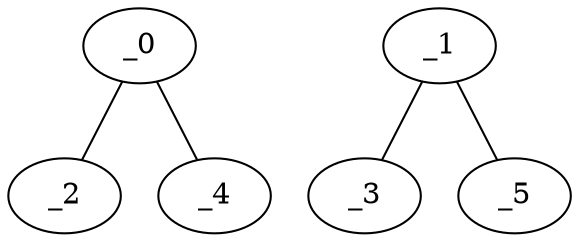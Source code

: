 graph XP1_0109 {
	_0	 [x="2.5",
		y="2.99"];
	_2	 [x="0.805413",
		y="0.982429"];
	_0 -- _2;
	_4	 [x="0.67089",
		y="2.78997"];
	_0 -- _4;
	_1	 [x="0.51",
		y=3];
	_3	 [x="2.42131",
		y="0.297311"];
	_1 -- _3;
	_5	 [x="0.593062",
		y="2.84997"];
	_1 -- _5;
}
